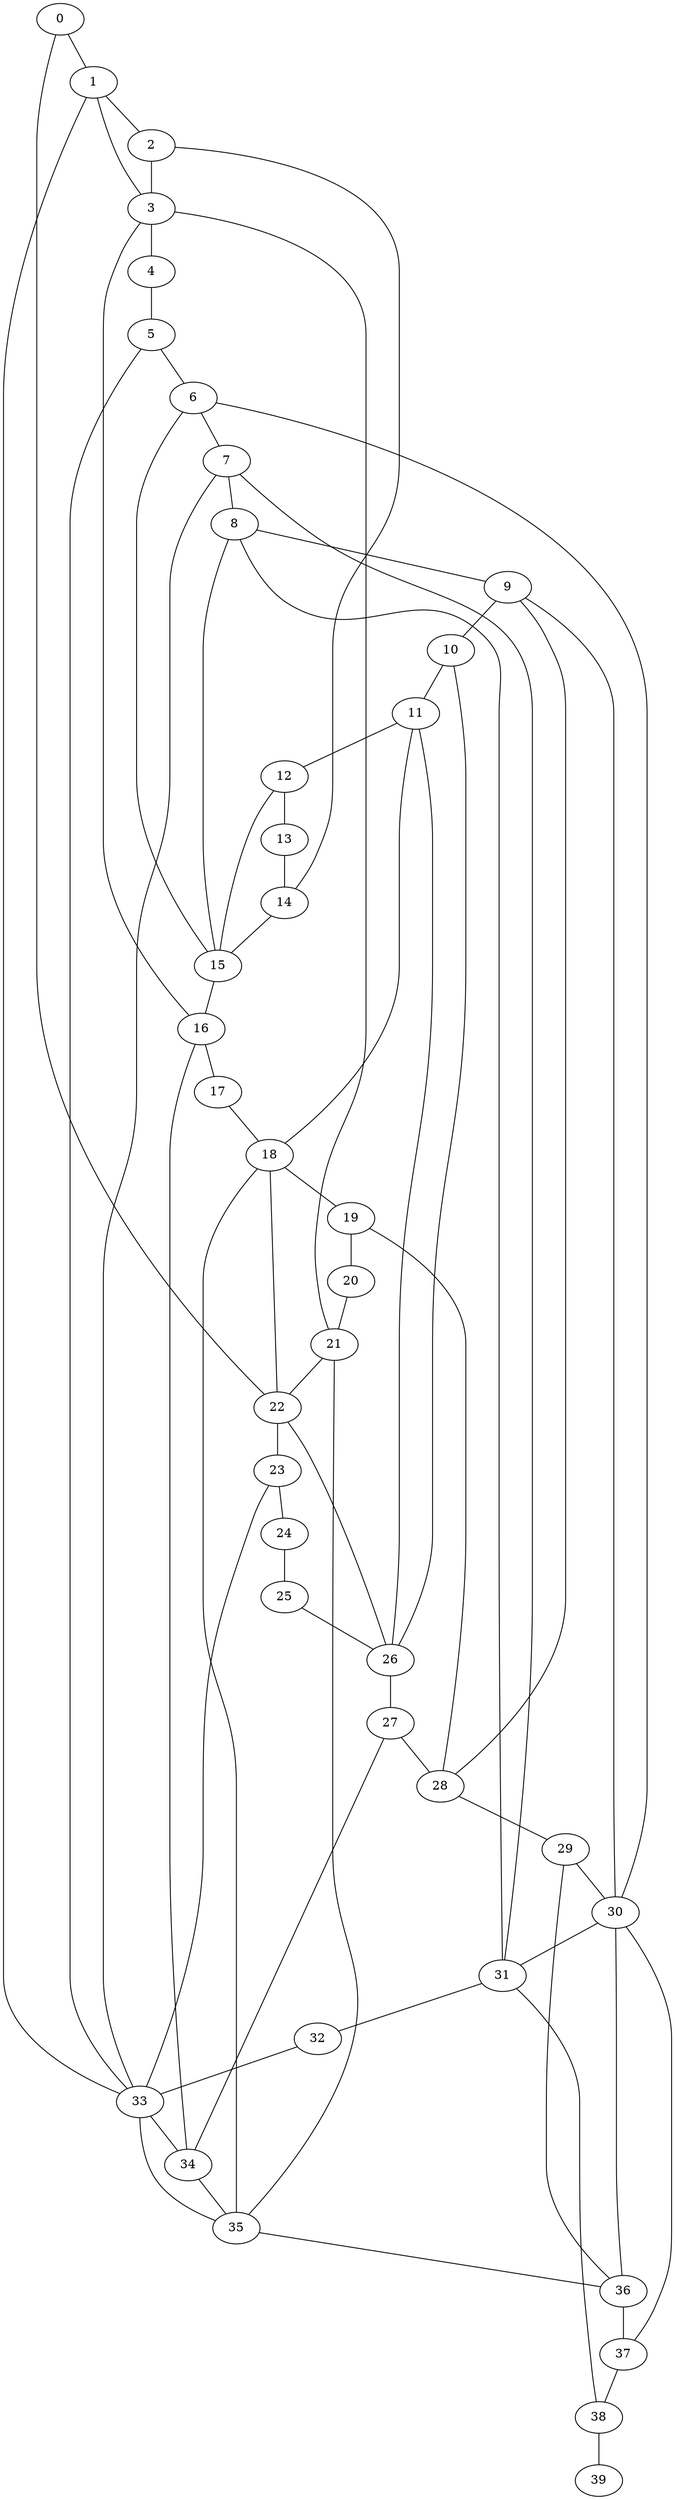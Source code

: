 
graph graphname {
    0 -- 1
0 -- 22
1 -- 2
1 -- 3
1 -- 33
2 -- 3
2 -- 14
3 -- 4
3 -- 21
3 -- 16
4 -- 5
5 -- 6
5 -- 33
6 -- 7
6 -- 15
6 -- 30
7 -- 8
7 -- 33
7 -- 31
8 -- 9
8 -- 15
8 -- 31
9 -- 10
9 -- 28
9 -- 30
10 -- 11
10 -- 26
11 -- 12
11 -- 18
11 -- 26
12 -- 13
12 -- 15
13 -- 14
14 -- 15
15 -- 16
16 -- 17
16 -- 34
17 -- 18
18 -- 19
18 -- 22
18 -- 35
19 -- 20
19 -- 28
20 -- 21
21 -- 22
21 -- 35
22 -- 23
22 -- 26
23 -- 24
23 -- 33
24 -- 25
25 -- 26
26 -- 27
27 -- 28
27 -- 34
28 -- 29
29 -- 30
29 -- 36
30 -- 31
30 -- 37
30 -- 36
31 -- 32
31 -- 38
32 -- 33
33 -- 34
33 -- 35
34 -- 35
35 -- 36
36 -- 37
37 -- 38
38 -- 39

}
